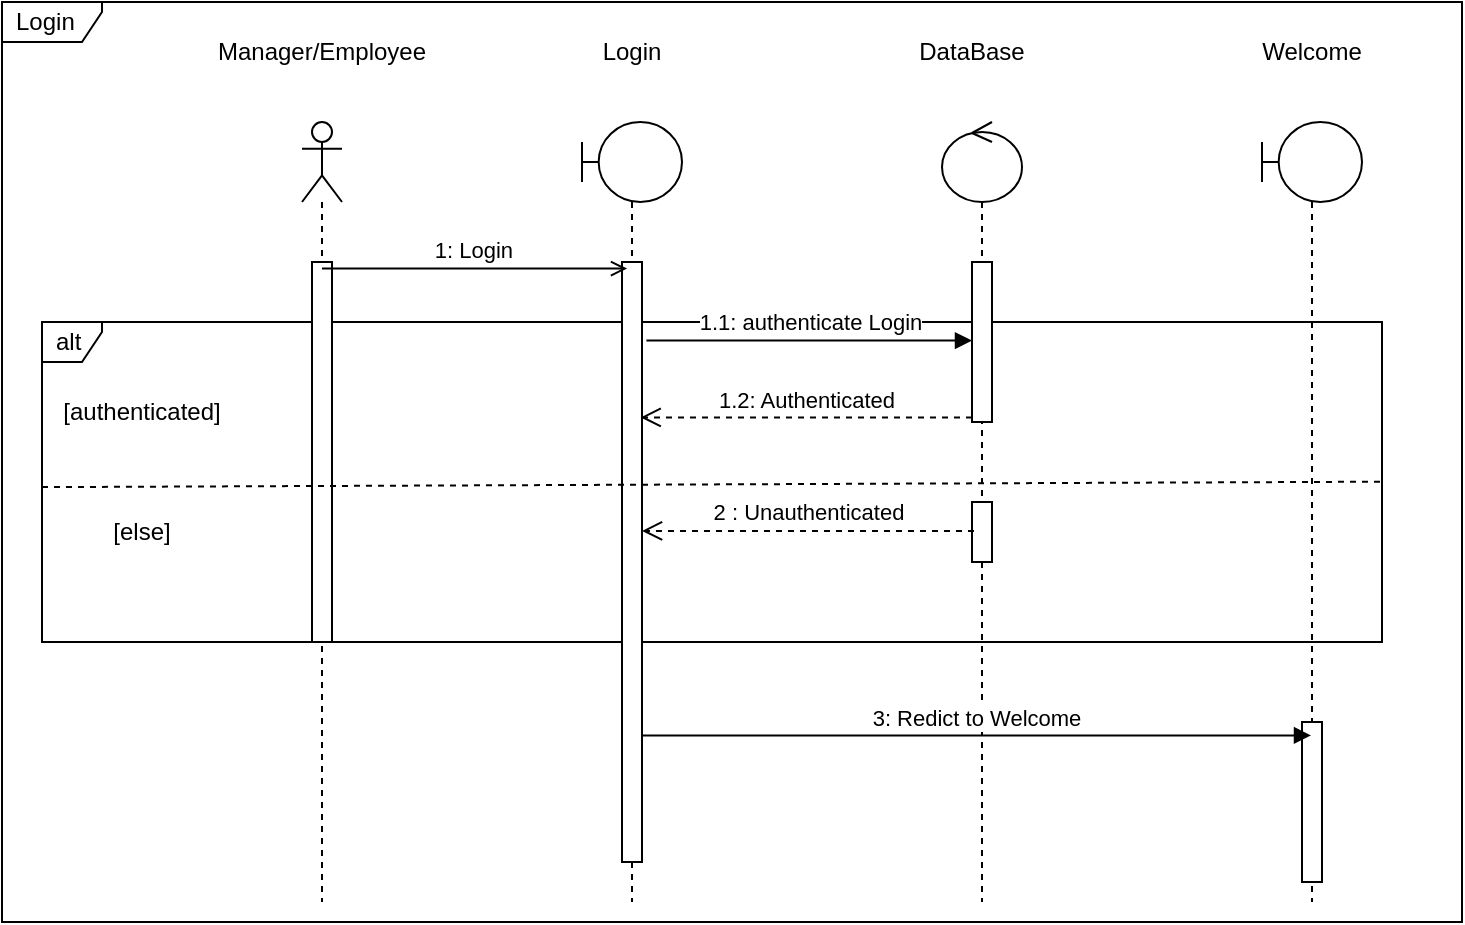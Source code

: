 <mxfile>
    <diagram name="Eng" id="B8K5mtnYqktKTkL2SSvF">
        <mxGraphModel dx="1054" dy="599" grid="1" gridSize="10" guides="1" tooltips="1" connect="1" arrows="1" fold="1" page="1" pageScale="1" pageWidth="850" pageHeight="1100" math="0" shadow="0">
            <root>
                <mxCell id="-t13xEeSBmg9MJNU5JB2-0"/>
                <mxCell id="-t13xEeSBmg9MJNU5JB2-1" parent="-t13xEeSBmg9MJNU5JB2-0"/>
                <mxCell id="P9_RGulwqw3aQ2JueCzL-0" value="Login" style="shape=umlFrame;whiteSpace=wrap;html=1;width=50;height=20;boundedLbl=1;verticalAlign=middle;align=left;spacingLeft=5;" parent="-t13xEeSBmg9MJNU5JB2-1" vertex="1">
                    <mxGeometry y="70" width="730" height="460" as="geometry"/>
                </mxCell>
                <mxCell id="-t13xEeSBmg9MJNU5JB2-2" value="alt" style="shape=umlFrame;whiteSpace=wrap;html=1;width=30;height=20;boundedLbl=1;verticalAlign=middle;align=left;spacingLeft=5;" parent="-t13xEeSBmg9MJNU5JB2-1" vertex="1">
                    <mxGeometry x="20" y="230" width="670" height="160" as="geometry"/>
                </mxCell>
                <mxCell id="-t13xEeSBmg9MJNU5JB2-3" value="" style="shape=umlLifeline;participant=umlActor;perimeter=lifelinePerimeter;whiteSpace=wrap;html=1;container=1;collapsible=0;recursiveResize=0;verticalAlign=top;spacingTop=36;outlineConnect=0;" parent="-t13xEeSBmg9MJNU5JB2-1" vertex="1">
                    <mxGeometry x="150" y="130" width="20" height="390" as="geometry"/>
                </mxCell>
                <mxCell id="-t13xEeSBmg9MJNU5JB2-4" value="" style="html=1;points=[];perimeter=orthogonalPerimeter;" parent="-t13xEeSBmg9MJNU5JB2-3" vertex="1">
                    <mxGeometry x="5" y="70" width="10" height="190" as="geometry"/>
                </mxCell>
                <mxCell id="-t13xEeSBmg9MJNU5JB2-5" value="Manager/Employee" style="text;html=1;strokeColor=none;fillColor=none;align=center;verticalAlign=middle;whiteSpace=wrap;rounded=0;" parent="-t13xEeSBmg9MJNU5JB2-1" vertex="1">
                    <mxGeometry x="105" y="80" width="110" height="30" as="geometry"/>
                </mxCell>
                <mxCell id="-t13xEeSBmg9MJNU5JB2-6" value="" style="shape=umlLifeline;participant=umlBoundary;perimeter=lifelinePerimeter;whiteSpace=wrap;html=1;container=1;collapsible=0;recursiveResize=0;verticalAlign=top;spacingTop=36;outlineConnect=0;" parent="-t13xEeSBmg9MJNU5JB2-1" vertex="1">
                    <mxGeometry x="290" y="130" width="50" height="390" as="geometry"/>
                </mxCell>
                <mxCell id="-t13xEeSBmg9MJNU5JB2-7" value="" style="html=1;points=[];perimeter=orthogonalPerimeter;" parent="-t13xEeSBmg9MJNU5JB2-6" vertex="1">
                    <mxGeometry x="20" y="70" width="10" height="300" as="geometry"/>
                </mxCell>
                <mxCell id="-t13xEeSBmg9MJNU5JB2-8" value="" style="shape=umlLifeline;participant=umlControl;perimeter=lifelinePerimeter;whiteSpace=wrap;html=1;container=1;collapsible=0;recursiveResize=0;verticalAlign=top;spacingTop=36;outlineConnect=0;" parent="-t13xEeSBmg9MJNU5JB2-1" vertex="1">
                    <mxGeometry x="470" y="130" width="40" height="390" as="geometry"/>
                </mxCell>
                <mxCell id="-t13xEeSBmg9MJNU5JB2-9" value="" style="html=1;points=[];perimeter=orthogonalPerimeter;" parent="-t13xEeSBmg9MJNU5JB2-8" vertex="1">
                    <mxGeometry x="15" y="70" width="10" height="80" as="geometry"/>
                </mxCell>
                <mxCell id="-t13xEeSBmg9MJNU5JB2-10" value="" style="html=1;points=[];perimeter=orthogonalPerimeter;" parent="-t13xEeSBmg9MJNU5JB2-8" vertex="1">
                    <mxGeometry x="15" y="190" width="10" height="30" as="geometry"/>
                </mxCell>
                <mxCell id="-t13xEeSBmg9MJNU5JB2-11" value="Login" style="text;html=1;strokeColor=none;fillColor=none;align=center;verticalAlign=middle;whiteSpace=wrap;rounded=0;" parent="-t13xEeSBmg9MJNU5JB2-1" vertex="1">
                    <mxGeometry x="295" y="80" width="40" height="30" as="geometry"/>
                </mxCell>
                <mxCell id="-t13xEeSBmg9MJNU5JB2-12" value="DataBase" style="text;html=1;strokeColor=none;fillColor=none;align=center;verticalAlign=middle;whiteSpace=wrap;rounded=0;" parent="-t13xEeSBmg9MJNU5JB2-1" vertex="1">
                    <mxGeometry x="450" y="80" width="70" height="30" as="geometry"/>
                </mxCell>
                <mxCell id="-t13xEeSBmg9MJNU5JB2-13" value="" style="shape=umlLifeline;participant=umlBoundary;perimeter=lifelinePerimeter;whiteSpace=wrap;html=1;container=1;collapsible=0;recursiveResize=0;verticalAlign=top;spacingTop=36;outlineConnect=0;" parent="-t13xEeSBmg9MJNU5JB2-1" vertex="1">
                    <mxGeometry x="630" y="130" width="50" height="390" as="geometry"/>
                </mxCell>
                <mxCell id="-t13xEeSBmg9MJNU5JB2-14" value="" style="html=1;points=[];perimeter=orthogonalPerimeter;" parent="-t13xEeSBmg9MJNU5JB2-13" vertex="1">
                    <mxGeometry x="20" y="300" width="10" height="80" as="geometry"/>
                </mxCell>
                <mxCell id="-t13xEeSBmg9MJNU5JB2-15" value="Welcome" style="text;html=1;strokeColor=none;fillColor=none;align=center;verticalAlign=middle;whiteSpace=wrap;rounded=0;" parent="-t13xEeSBmg9MJNU5JB2-1" vertex="1">
                    <mxGeometry x="620" y="80" width="70" height="30" as="geometry"/>
                </mxCell>
                <mxCell id="-t13xEeSBmg9MJNU5JB2-16" value="1: Login&amp;nbsp;" style="html=1;verticalAlign=bottom;endArrow=open;entryX=0.254;entryY=0.011;entryDx=0;entryDy=0;entryPerimeter=0;endFill=0;" parent="-t13xEeSBmg9MJNU5JB2-1" source="-t13xEeSBmg9MJNU5JB2-3" target="-t13xEeSBmg9MJNU5JB2-7" edge="1">
                    <mxGeometry width="80" relative="1" as="geometry">
                        <mxPoint x="240" y="210" as="sourcePoint"/>
                        <mxPoint x="320" y="210" as="targetPoint"/>
                    </mxGeometry>
                </mxCell>
                <mxCell id="-t13xEeSBmg9MJNU5JB2-17" value="1.1: authenticate Login" style="html=1;verticalAlign=bottom;endArrow=block;exitX=1.22;exitY=0.131;exitDx=0;exitDy=0;exitPerimeter=0;" parent="-t13xEeSBmg9MJNU5JB2-1" source="-t13xEeSBmg9MJNU5JB2-7" target="-t13xEeSBmg9MJNU5JB2-9" edge="1">
                    <mxGeometry width="80" relative="1" as="geometry">
                        <mxPoint x="320" y="240" as="sourcePoint"/>
                        <mxPoint x="400" y="240" as="targetPoint"/>
                    </mxGeometry>
                </mxCell>
                <mxCell id="-t13xEeSBmg9MJNU5JB2-18" value="" style="endArrow=none;dashed=1;html=1;exitX=0;exitY=0.516;exitDx=0;exitDy=0;exitPerimeter=0;entryX=1.002;entryY=0.499;entryDx=0;entryDy=0;entryPerimeter=0;" parent="-t13xEeSBmg9MJNU5JB2-1" source="-t13xEeSBmg9MJNU5JB2-2" target="-t13xEeSBmg9MJNU5JB2-2" edge="1">
                    <mxGeometry width="50" height="50" relative="1" as="geometry">
                        <mxPoint x="300" y="230" as="sourcePoint"/>
                        <mxPoint x="350" y="180" as="targetPoint"/>
                    </mxGeometry>
                </mxCell>
                <mxCell id="-t13xEeSBmg9MJNU5JB2-19" value="[authenticated]" style="text;html=1;strokeColor=none;fillColor=none;align=center;verticalAlign=middle;whiteSpace=wrap;rounded=0;" parent="-t13xEeSBmg9MJNU5JB2-1" vertex="1">
                    <mxGeometry x="30" y="260" width="80" height="30" as="geometry"/>
                </mxCell>
                <mxCell id="-t13xEeSBmg9MJNU5JB2-20" value="[else]" style="text;html=1;strokeColor=none;fillColor=none;align=center;verticalAlign=middle;whiteSpace=wrap;rounded=0;" parent="-t13xEeSBmg9MJNU5JB2-1" vertex="1">
                    <mxGeometry x="30" y="320" width="80" height="30" as="geometry"/>
                </mxCell>
                <mxCell id="-t13xEeSBmg9MJNU5JB2-21" value="1.2: Authenticated" style="html=1;verticalAlign=bottom;endArrow=open;dashed=1;endSize=8;entryX=0.933;entryY=0.259;entryDx=0;entryDy=0;entryPerimeter=0;" parent="-t13xEeSBmg9MJNU5JB2-1" source="-t13xEeSBmg9MJNU5JB2-9" target="-t13xEeSBmg9MJNU5JB2-7" edge="1">
                    <mxGeometry relative="1" as="geometry">
                        <mxPoint x="370" y="210" as="sourcePoint"/>
                        <mxPoint x="290" y="210" as="targetPoint"/>
                    </mxGeometry>
                </mxCell>
                <mxCell id="-t13xEeSBmg9MJNU5JB2-22" value="2 : Unauthenticated" style="html=1;verticalAlign=bottom;endArrow=open;dashed=1;endSize=8;exitX=0.099;exitY=0.483;exitDx=0;exitDy=0;exitPerimeter=0;" parent="-t13xEeSBmg9MJNU5JB2-1" source="-t13xEeSBmg9MJNU5JB2-10" target="-t13xEeSBmg9MJNU5JB2-7" edge="1">
                    <mxGeometry relative="1" as="geometry">
                        <mxPoint x="495" y="287.7" as="sourcePoint"/>
                        <mxPoint x="329.33" y="287.7" as="targetPoint"/>
                    </mxGeometry>
                </mxCell>
                <mxCell id="-t13xEeSBmg9MJNU5JB2-23" value="3: Redict to Welcome" style="html=1;verticalAlign=bottom;endArrow=block;exitX=0.99;exitY=0.789;exitDx=0;exitDy=0;exitPerimeter=0;" parent="-t13xEeSBmg9MJNU5JB2-1" source="-t13xEeSBmg9MJNU5JB2-7" target="-t13xEeSBmg9MJNU5JB2-13" edge="1">
                    <mxGeometry width="80" relative="1" as="geometry">
                        <mxPoint x="290" y="380" as="sourcePoint"/>
                        <mxPoint x="370" y="380" as="targetPoint"/>
                    </mxGeometry>
                </mxCell>
            </root>
        </mxGraphModel>
    </diagram>
    <diagram id="6Cr0KAtD1lpR0Fct-KgI" name="Page-1">
        <mxGraphModel dx="1054" dy="599" grid="1" gridSize="10" guides="1" tooltips="1" connect="1" arrows="1" fold="1" page="1" pageScale="1" pageWidth="850" pageHeight="1100" math="0" shadow="0">
            <root>
                <mxCell id="0"/>
                <mxCell id="1" parent="0"/>
                <mxCell id="16" value="alt" style="shape=umlFrame;whiteSpace=wrap;html=1;width=30;height=20;boundedLbl=1;verticalAlign=middle;align=left;spacingLeft=5;" parent="1" vertex="1">
                    <mxGeometry x="20" y="230" width="670" height="160" as="geometry"/>
                </mxCell>
                <mxCell id="2" value="" style="shape=umlLifeline;participant=umlActor;perimeter=lifelinePerimeter;whiteSpace=wrap;html=1;container=1;collapsible=0;recursiveResize=0;verticalAlign=top;spacingTop=36;outlineConnect=0;" parent="1" vertex="1">
                    <mxGeometry x="150" y="130" width="20" height="390" as="geometry"/>
                </mxCell>
                <mxCell id="11" value="" style="html=1;points=[];perimeter=orthogonalPerimeter;" parent="2" vertex="1">
                    <mxGeometry x="5" y="70" width="10" height="190" as="geometry"/>
                </mxCell>
                <mxCell id="3" value="Gerente/Funcionario" style="text;html=1;strokeColor=none;fillColor=none;align=center;verticalAlign=middle;whiteSpace=wrap;rounded=0;" parent="1" vertex="1">
                    <mxGeometry x="105" y="80" width="110" height="30" as="geometry"/>
                </mxCell>
                <mxCell id="4" value="" style="shape=umlLifeline;participant=umlBoundary;perimeter=lifelinePerimeter;whiteSpace=wrap;html=1;container=1;collapsible=0;recursiveResize=0;verticalAlign=top;spacingTop=36;outlineConnect=0;" parent="1" vertex="1">
                    <mxGeometry x="290" y="130" width="50" height="390" as="geometry"/>
                </mxCell>
                <mxCell id="12" value="" style="html=1;points=[];perimeter=orthogonalPerimeter;" parent="4" vertex="1">
                    <mxGeometry x="20" y="70" width="10" height="300" as="geometry"/>
                </mxCell>
                <mxCell id="5" value="" style="shape=umlLifeline;participant=umlControl;perimeter=lifelinePerimeter;whiteSpace=wrap;html=1;container=1;collapsible=0;recursiveResize=0;verticalAlign=top;spacingTop=36;outlineConnect=0;" parent="1" vertex="1">
                    <mxGeometry x="470" y="130" width="40" height="390" as="geometry"/>
                </mxCell>
                <mxCell id="13" value="" style="html=1;points=[];perimeter=orthogonalPerimeter;" parent="5" vertex="1">
                    <mxGeometry x="15" y="70" width="10" height="80" as="geometry"/>
                </mxCell>
                <mxCell id="21" value="" style="html=1;points=[];perimeter=orthogonalPerimeter;" parent="5" vertex="1">
                    <mxGeometry x="15" y="190" width="10" height="30" as="geometry"/>
                </mxCell>
                <mxCell id="7" value="Login" style="text;html=1;strokeColor=none;fillColor=none;align=center;verticalAlign=middle;whiteSpace=wrap;rounded=0;" parent="1" vertex="1">
                    <mxGeometry x="295" y="80" width="40" height="30" as="geometry"/>
                </mxCell>
                <mxCell id="8" value="BaseDados" style="text;html=1;strokeColor=none;fillColor=none;align=center;verticalAlign=middle;whiteSpace=wrap;rounded=0;" parent="1" vertex="1">
                    <mxGeometry x="450" y="80" width="70" height="30" as="geometry"/>
                </mxCell>
                <mxCell id="9" value="" style="shape=umlLifeline;participant=umlBoundary;perimeter=lifelinePerimeter;whiteSpace=wrap;html=1;container=1;collapsible=0;recursiveResize=0;verticalAlign=top;spacingTop=36;outlineConnect=0;" parent="1" vertex="1">
                    <mxGeometry x="630" y="130" width="50" height="390" as="geometry"/>
                </mxCell>
                <mxCell id="23" value="" style="html=1;points=[];perimeter=orthogonalPerimeter;" parent="9" vertex="1">
                    <mxGeometry x="20" y="300" width="10" height="80" as="geometry"/>
                </mxCell>
                <mxCell id="10" value="Bem-Vindo" style="text;html=1;strokeColor=none;fillColor=none;align=center;verticalAlign=middle;whiteSpace=wrap;rounded=0;" parent="1" vertex="1">
                    <mxGeometry x="620" y="80" width="70" height="30" as="geometry"/>
                </mxCell>
                <mxCell id="14" value="1: Login&amp;nbsp;" style="html=1;verticalAlign=bottom;endArrow=open;entryX=0.254;entryY=0.011;entryDx=0;entryDy=0;entryPerimeter=0;endFill=0;" parent="1" source="2" target="12" edge="1">
                    <mxGeometry width="80" relative="1" as="geometry">
                        <mxPoint x="240" y="210" as="sourcePoint"/>
                        <mxPoint x="320" y="210" as="targetPoint"/>
                    </mxGeometry>
                </mxCell>
                <mxCell id="15" value="1.1: authenticar Login" style="html=1;verticalAlign=bottom;endArrow=block;exitX=1.22;exitY=0.131;exitDx=0;exitDy=0;exitPerimeter=0;" parent="1" source="12" target="13" edge="1">
                    <mxGeometry width="80" relative="1" as="geometry">
                        <mxPoint x="320" y="240" as="sourcePoint"/>
                        <mxPoint x="400" y="240" as="targetPoint"/>
                    </mxGeometry>
                </mxCell>
                <mxCell id="17" value="" style="endArrow=none;dashed=1;html=1;exitX=0;exitY=0.516;exitDx=0;exitDy=0;exitPerimeter=0;entryX=1.002;entryY=0.499;entryDx=0;entryDy=0;entryPerimeter=0;" parent="1" source="16" target="16" edge="1">
                    <mxGeometry width="50" height="50" relative="1" as="geometry">
                        <mxPoint x="300" y="230" as="sourcePoint"/>
                        <mxPoint x="350" y="180" as="targetPoint"/>
                    </mxGeometry>
                </mxCell>
                <mxCell id="18" value="[authenticado]" style="text;html=1;strokeColor=none;fillColor=none;align=center;verticalAlign=middle;whiteSpace=wrap;rounded=0;" parent="1" vertex="1">
                    <mxGeometry x="30" y="260" width="80" height="30" as="geometry"/>
                </mxCell>
                <mxCell id="19" value="[se não]" style="text;html=1;strokeColor=none;fillColor=none;align=center;verticalAlign=middle;whiteSpace=wrap;rounded=0;" parent="1" vertex="1">
                    <mxGeometry x="30" y="320" width="80" height="30" as="geometry"/>
                </mxCell>
                <mxCell id="20" value="1.2: Authenticado" style="html=1;verticalAlign=bottom;endArrow=open;dashed=1;endSize=8;entryX=0.933;entryY=0.259;entryDx=0;entryDy=0;entryPerimeter=0;" parent="1" source="13" target="12" edge="1">
                    <mxGeometry relative="1" as="geometry">
                        <mxPoint x="370" y="210" as="sourcePoint"/>
                        <mxPoint x="290" y="210" as="targetPoint"/>
                    </mxGeometry>
                </mxCell>
                <mxCell id="22" value="2 : Não Authenticado" style="html=1;verticalAlign=bottom;endArrow=open;dashed=1;endSize=8;exitX=0.099;exitY=0.483;exitDx=0;exitDy=0;exitPerimeter=0;" parent="1" source="21" target="12" edge="1">
                    <mxGeometry relative="1" as="geometry">
                        <mxPoint x="495" y="287.7" as="sourcePoint"/>
                        <mxPoint x="329.33" y="287.7" as="targetPoint"/>
                    </mxGeometry>
                </mxCell>
                <mxCell id="24" value="3: Redireciona para Bem-Vindo" style="html=1;verticalAlign=bottom;endArrow=block;exitX=0.99;exitY=0.789;exitDx=0;exitDy=0;exitPerimeter=0;" parent="1" source="12" target="9" edge="1">
                    <mxGeometry width="80" relative="1" as="geometry">
                        <mxPoint x="290" y="380" as="sourcePoint"/>
                        <mxPoint x="370" y="380" as="targetPoint"/>
                    </mxGeometry>
                </mxCell>
            </root>
        </mxGraphModel>
    </diagram>
</mxfile>